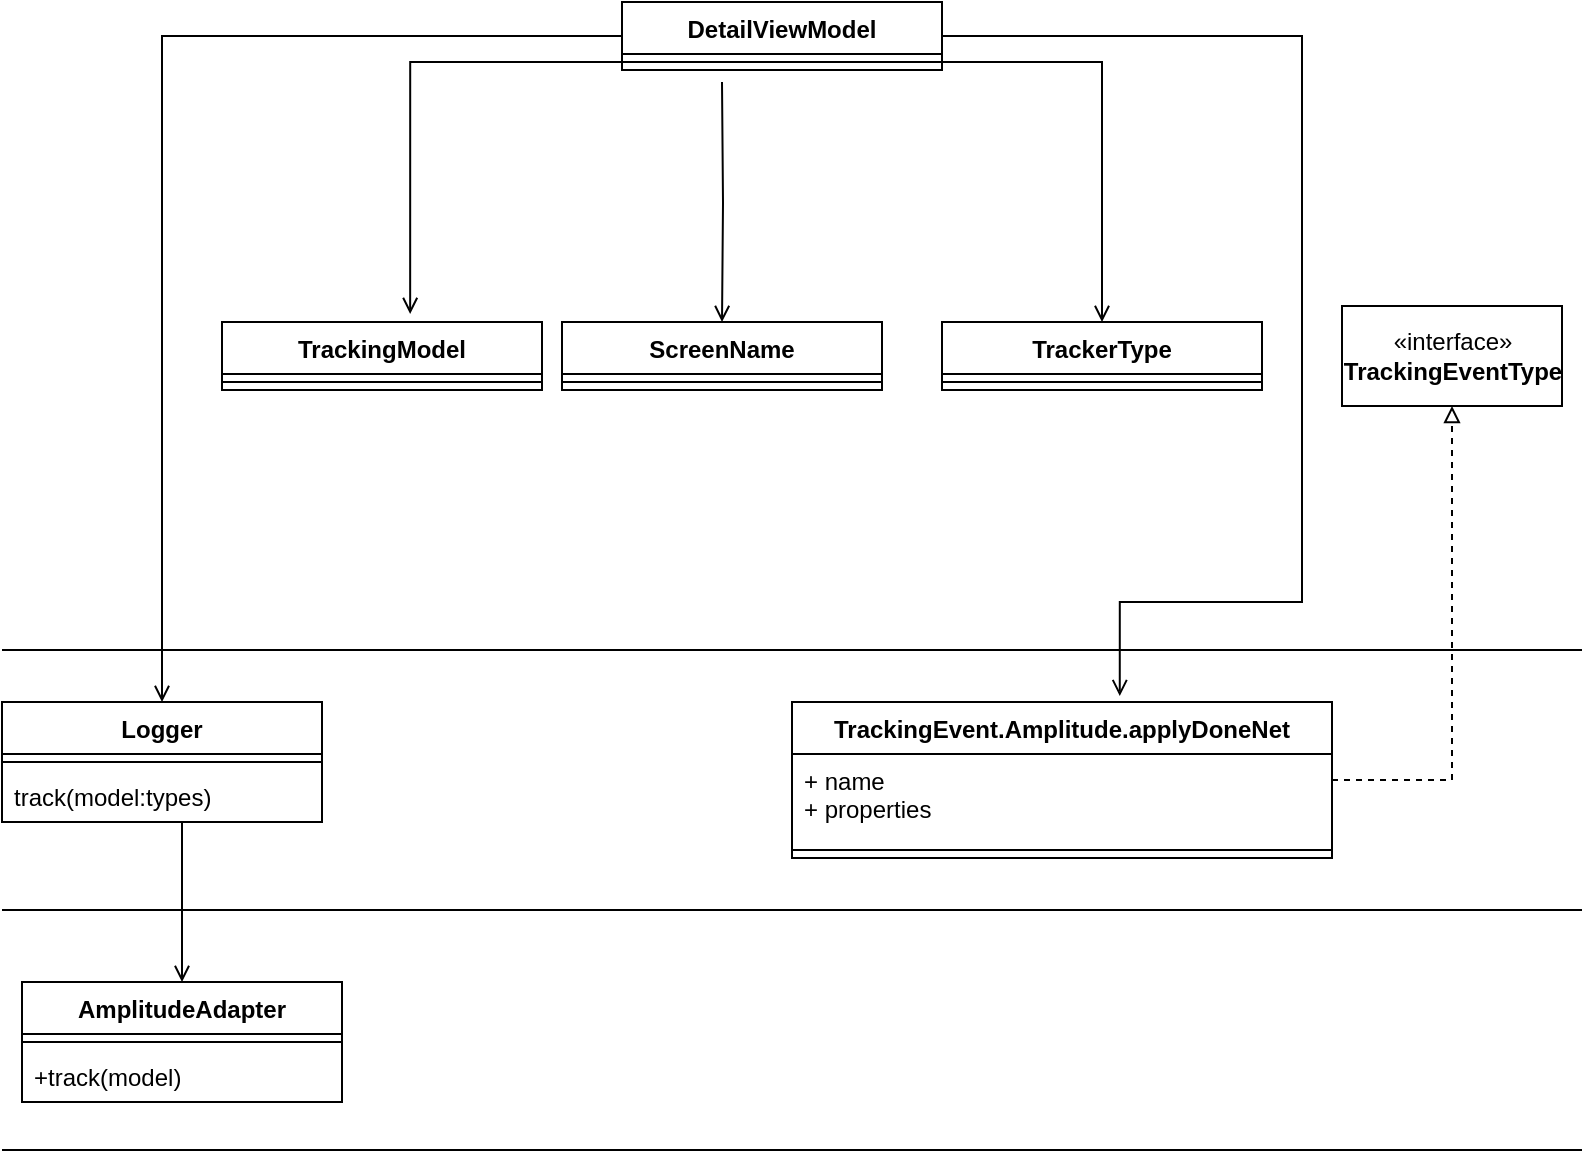 <mxfile version="16.4.2" type="github" pages="2">
  <diagram id="EHIDcn3dvRNnEy99S8y_" name="기존">
    <mxGraphModel dx="946" dy="614" grid="1" gridSize="10" guides="1" tooltips="1" connect="1" arrows="1" fold="1" page="1" pageScale="1" pageWidth="850" pageHeight="1100" math="0" shadow="0">
      <root>
        <mxCell id="0" />
        <mxCell id="1" parent="0" />
        <mxCell id="AaUBHb8ppkEpDW-rW8oc-4" value="Logger" style="swimlane;fontStyle=1;align=center;verticalAlign=top;childLayout=stackLayout;horizontal=1;startSize=26;horizontalStack=0;resizeParent=1;resizeParentMax=0;resizeLast=0;collapsible=1;marginBottom=0;" vertex="1" parent="1">
          <mxGeometry x="30" y="450" width="160" height="60" as="geometry" />
        </mxCell>
        <mxCell id="AaUBHb8ppkEpDW-rW8oc-6" value="" style="line;strokeWidth=1;fillColor=none;align=left;verticalAlign=middle;spacingTop=-1;spacingLeft=3;spacingRight=3;rotatable=0;labelPosition=right;points=[];portConstraint=eastwest;" vertex="1" parent="AaUBHb8ppkEpDW-rW8oc-4">
          <mxGeometry y="26" width="160" height="8" as="geometry" />
        </mxCell>
        <mxCell id="AaUBHb8ppkEpDW-rW8oc-7" value="track(model:types)" style="text;strokeColor=none;fillColor=none;align=left;verticalAlign=top;spacingLeft=4;spacingRight=4;overflow=hidden;rotatable=0;points=[[0,0.5],[1,0.5]];portConstraint=eastwest;" vertex="1" parent="AaUBHb8ppkEpDW-rW8oc-4">
          <mxGeometry y="34" width="160" height="26" as="geometry" />
        </mxCell>
        <mxCell id="AaUBHb8ppkEpDW-rW8oc-16" value="" style="line;strokeWidth=1;fillColor=none;align=left;verticalAlign=middle;spacingTop=-1;spacingLeft=3;spacingRight=3;rotatable=0;labelPosition=right;points=[];portConstraint=eastwest;" vertex="1" parent="1">
          <mxGeometry x="30" y="420" width="790" height="8" as="geometry" />
        </mxCell>
        <mxCell id="AaUBHb8ppkEpDW-rW8oc-17" value="" style="line;strokeWidth=1;fillColor=none;align=left;verticalAlign=middle;spacingTop=-1;spacingLeft=3;spacingRight=3;rotatable=0;labelPosition=right;points=[];portConstraint=eastwest;" vertex="1" parent="1">
          <mxGeometry x="30" y="550" width="790" height="8" as="geometry" />
        </mxCell>
        <mxCell id="AaUBHb8ppkEpDW-rW8oc-18" value="" style="line;strokeWidth=1;fillColor=none;align=left;verticalAlign=middle;spacingTop=-1;spacingLeft=3;spacingRight=3;rotatable=0;labelPosition=right;points=[];portConstraint=eastwest;" vertex="1" parent="1">
          <mxGeometry x="30" y="670" width="790" height="8" as="geometry" />
        </mxCell>
        <mxCell id="AaUBHb8ppkEpDW-rW8oc-23" value="ScreenName" style="swimlane;fontStyle=1;align=center;verticalAlign=top;childLayout=stackLayout;horizontal=1;startSize=26;horizontalStack=0;resizeParent=1;resizeParentMax=0;resizeLast=0;collapsible=1;marginBottom=0;" vertex="1" parent="1">
          <mxGeometry x="310" y="260" width="160" height="34" as="geometry" />
        </mxCell>
        <mxCell id="AaUBHb8ppkEpDW-rW8oc-25" value="" style="line;strokeWidth=1;fillColor=none;align=left;verticalAlign=middle;spacingTop=-1;spacingLeft=3;spacingRight=3;rotatable=0;labelPosition=right;points=[];portConstraint=eastwest;" vertex="1" parent="AaUBHb8ppkEpDW-rW8oc-23">
          <mxGeometry y="26" width="160" height="8" as="geometry" />
        </mxCell>
        <mxCell id="AaUBHb8ppkEpDW-rW8oc-47" style="edgeStyle=orthogonalEdgeStyle;rounded=0;orthogonalLoop=1;jettySize=auto;html=1;endArrow=open;endFill=0;exitX=1;exitY=1;exitDx=0;exitDy=0;" edge="1" parent="1" source="AaUBHb8ppkEpDW-rW8oc-27" target="AaUBHb8ppkEpDW-rW8oc-43">
          <mxGeometry relative="1" as="geometry">
            <Array as="points">
              <mxPoint x="500" y="130" />
              <mxPoint x="580" y="130" />
            </Array>
          </mxGeometry>
        </mxCell>
        <mxCell id="AaUBHb8ppkEpDW-rW8oc-48" style="edgeStyle=orthogonalEdgeStyle;rounded=0;orthogonalLoop=1;jettySize=auto;html=1;endArrow=open;endFill=0;startArrow=none;" edge="1" parent="1" source="AaUBHb8ppkEpDW-rW8oc-27" target="AaUBHb8ppkEpDW-rW8oc-4">
          <mxGeometry relative="1" as="geometry">
            <mxPoint x="110" y="277" as="sourcePoint" />
            <Array as="points">
              <mxPoint x="110" y="117" />
            </Array>
          </mxGeometry>
        </mxCell>
        <mxCell id="AaUBHb8ppkEpDW-rW8oc-27" value="DetailViewModel" style="swimlane;fontStyle=1;align=center;verticalAlign=top;childLayout=stackLayout;horizontal=1;startSize=26;horizontalStack=0;resizeParent=1;resizeParentMax=0;resizeLast=0;collapsible=1;marginBottom=0;" vertex="1" parent="1">
          <mxGeometry x="340" y="100" width="160" height="34" as="geometry" />
        </mxCell>
        <mxCell id="AaUBHb8ppkEpDW-rW8oc-29" value="" style="line;strokeWidth=1;fillColor=none;align=left;verticalAlign=middle;spacingTop=-1;spacingLeft=3;spacingRight=3;rotatable=0;labelPosition=right;points=[];portConstraint=eastwest;" vertex="1" parent="AaUBHb8ppkEpDW-rW8oc-27">
          <mxGeometry y="26" width="160" height="8" as="geometry" />
        </mxCell>
        <mxCell id="AaUBHb8ppkEpDW-rW8oc-38" style="edgeStyle=orthogonalEdgeStyle;rounded=0;orthogonalLoop=1;jettySize=auto;html=1;entryX=0.5;entryY=1;entryDx=0;entryDy=0;endArrow=block;endFill=0;dashed=1;" edge="1" parent="1" source="AaUBHb8ppkEpDW-rW8oc-31" target="AaUBHb8ppkEpDW-rW8oc-36">
          <mxGeometry relative="1" as="geometry" />
        </mxCell>
        <mxCell id="AaUBHb8ppkEpDW-rW8oc-31" value="TrackingEvent.Amplitude.applyDoneNet" style="swimlane;fontStyle=1;align=center;verticalAlign=top;childLayout=stackLayout;horizontal=1;startSize=26;horizontalStack=0;resizeParent=1;resizeParentMax=0;resizeLast=0;collapsible=1;marginBottom=0;" vertex="1" parent="1">
          <mxGeometry x="425" y="450" width="270" height="78" as="geometry">
            <mxRectangle x="380" y="440" width="260" height="26" as="alternateBounds" />
          </mxGeometry>
        </mxCell>
        <mxCell id="AaUBHb8ppkEpDW-rW8oc-32" value="+ name&#xa;+ properties" style="text;strokeColor=none;fillColor=none;align=left;verticalAlign=top;spacingLeft=4;spacingRight=4;overflow=hidden;rotatable=0;points=[[0,0.5],[1,0.5]];portConstraint=eastwest;" vertex="1" parent="AaUBHb8ppkEpDW-rW8oc-31">
          <mxGeometry y="26" width="270" height="44" as="geometry" />
        </mxCell>
        <mxCell id="AaUBHb8ppkEpDW-rW8oc-33" value="" style="line;strokeWidth=1;fillColor=none;align=left;verticalAlign=middle;spacingTop=-1;spacingLeft=3;spacingRight=3;rotatable=0;labelPosition=right;points=[];portConstraint=eastwest;" vertex="1" parent="AaUBHb8ppkEpDW-rW8oc-31">
          <mxGeometry y="70" width="270" height="8" as="geometry" />
        </mxCell>
        <mxCell id="AaUBHb8ppkEpDW-rW8oc-36" value="«interface»&lt;br&gt;&lt;span style=&quot;font-weight: 700&quot;&gt;TrackingEventType&lt;/span&gt;" style="html=1;" vertex="1" parent="1">
          <mxGeometry x="700" y="252" width="110" height="50" as="geometry" />
        </mxCell>
        <mxCell id="AaUBHb8ppkEpDW-rW8oc-39" style="edgeStyle=orthogonalEdgeStyle;rounded=0;orthogonalLoop=1;jettySize=auto;html=1;endArrow=open;endFill=0;exitX=0;exitY=0.5;exitDx=0;exitDy=0;entryX=0.588;entryY=-0.118;entryDx=0;entryDy=0;entryPerimeter=0;" edge="1" parent="1" source="AaUBHb8ppkEpDW-rW8oc-27" target="AaUBHb8ppkEpDW-rW8oc-8">
          <mxGeometry relative="1" as="geometry">
            <mxPoint x="345" y="177" as="sourcePoint" />
            <mxPoint x="300" y="210" as="targetPoint" />
            <Array as="points">
              <mxPoint x="340" y="130" />
              <mxPoint x="234" y="130" />
            </Array>
          </mxGeometry>
        </mxCell>
        <mxCell id="AaUBHb8ppkEpDW-rW8oc-40" style="edgeStyle=orthogonalEdgeStyle;rounded=0;orthogonalLoop=1;jettySize=auto;html=1;endArrow=open;endFill=0;" edge="1" parent="1" target="AaUBHb8ppkEpDW-rW8oc-23">
          <mxGeometry relative="1" as="geometry">
            <mxPoint x="390" y="140" as="sourcePoint" />
          </mxGeometry>
        </mxCell>
        <mxCell id="AaUBHb8ppkEpDW-rW8oc-41" style="edgeStyle=orthogonalEdgeStyle;rounded=0;orthogonalLoop=1;jettySize=auto;html=1;entryX=0.607;entryY=-0.038;entryDx=0;entryDy=0;entryPerimeter=0;endArrow=open;endFill=0;exitX=1;exitY=0.5;exitDx=0;exitDy=0;" edge="1" parent="1" source="AaUBHb8ppkEpDW-rW8oc-27" target="AaUBHb8ppkEpDW-rW8oc-31">
          <mxGeometry relative="1" as="geometry">
            <mxPoint x="505" y="169" as="sourcePoint" />
            <Array as="points">
              <mxPoint x="680" y="117" />
              <mxPoint x="680" y="400" />
              <mxPoint x="589" y="400" />
            </Array>
          </mxGeometry>
        </mxCell>
        <mxCell id="AaUBHb8ppkEpDW-rW8oc-43" value="TrackerType" style="swimlane;fontStyle=1;align=center;verticalAlign=top;childLayout=stackLayout;horizontal=1;startSize=26;horizontalStack=0;resizeParent=1;resizeParentMax=0;resizeLast=0;collapsible=1;marginBottom=0;" vertex="1" parent="1">
          <mxGeometry x="500" y="260" width="160" height="34" as="geometry" />
        </mxCell>
        <mxCell id="AaUBHb8ppkEpDW-rW8oc-45" value="" style="line;strokeWidth=1;fillColor=none;align=left;verticalAlign=middle;spacingTop=-1;spacingLeft=3;spacingRight=3;rotatable=0;labelPosition=right;points=[];portConstraint=eastwest;" vertex="1" parent="AaUBHb8ppkEpDW-rW8oc-43">
          <mxGeometry y="26" width="160" height="8" as="geometry" />
        </mxCell>
        <mxCell id="AaUBHb8ppkEpDW-rW8oc-49" value="AmplitudeAdapter" style="swimlane;fontStyle=1;align=center;verticalAlign=top;childLayout=stackLayout;horizontal=1;startSize=26;horizontalStack=0;resizeParent=1;resizeParentMax=0;resizeLast=0;collapsible=1;marginBottom=0;" vertex="1" parent="1">
          <mxGeometry x="40" y="590" width="160" height="60" as="geometry" />
        </mxCell>
        <mxCell id="AaUBHb8ppkEpDW-rW8oc-51" value="" style="line;strokeWidth=1;fillColor=none;align=left;verticalAlign=middle;spacingTop=-1;spacingLeft=3;spacingRight=3;rotatable=0;labelPosition=right;points=[];portConstraint=eastwest;" vertex="1" parent="AaUBHb8ppkEpDW-rW8oc-49">
          <mxGeometry y="26" width="160" height="8" as="geometry" />
        </mxCell>
        <mxCell id="AaUBHb8ppkEpDW-rW8oc-52" value="+track(model)" style="text;strokeColor=none;fillColor=none;align=left;verticalAlign=top;spacingLeft=4;spacingRight=4;overflow=hidden;rotatable=0;points=[[0,0.5],[1,0.5]];portConstraint=eastwest;" vertex="1" parent="AaUBHb8ppkEpDW-rW8oc-49">
          <mxGeometry y="34" width="160" height="26" as="geometry" />
        </mxCell>
        <mxCell id="AaUBHb8ppkEpDW-rW8oc-53" style="edgeStyle=orthogonalEdgeStyle;rounded=0;orthogonalLoop=1;jettySize=auto;html=1;entryX=0.5;entryY=0;entryDx=0;entryDy=0;endArrow=open;endFill=0;" edge="1" parent="1" source="AaUBHb8ppkEpDW-rW8oc-7" target="AaUBHb8ppkEpDW-rW8oc-49">
          <mxGeometry relative="1" as="geometry">
            <Array as="points">
              <mxPoint x="120" y="540" />
              <mxPoint x="120" y="540" />
            </Array>
          </mxGeometry>
        </mxCell>
        <mxCell id="AaUBHb8ppkEpDW-rW8oc-8" value="TrackingModel" style="swimlane;fontStyle=1;align=center;verticalAlign=top;childLayout=stackLayout;horizontal=1;startSize=26;horizontalStack=0;resizeParent=1;resizeParentMax=0;resizeLast=0;collapsible=1;marginBottom=0;" vertex="1" parent="1">
          <mxGeometry x="140" y="260" width="160" height="34" as="geometry" />
        </mxCell>
        <mxCell id="AaUBHb8ppkEpDW-rW8oc-10" value="" style="line;strokeWidth=1;fillColor=none;align=left;verticalAlign=middle;spacingTop=-1;spacingLeft=3;spacingRight=3;rotatable=0;labelPosition=right;points=[];portConstraint=eastwest;" vertex="1" parent="AaUBHb8ppkEpDW-rW8oc-8">
          <mxGeometry y="26" width="160" height="8" as="geometry" />
        </mxCell>
      </root>
    </mxGraphModel>
  </diagram>
  <diagram id="Y4jrMR2qrEIO1Jpn4bNN" name="변경">
    <mxGraphModel dx="1796" dy="614" grid="1" gridSize="10" guides="1" tooltips="1" connect="1" arrows="1" fold="1" page="1" pageScale="1" pageWidth="850" pageHeight="1100" math="0" shadow="0">
      <root>
        <mxCell id="KmKnW88E0VhbfAg1BoVY-0" />
        <mxCell id="KmKnW88E0VhbfAg1BoVY-1" parent="KmKnW88E0VhbfAg1BoVY-0" />
        <mxCell id="dTNlWitsgGI8YY_V3tl7-54" style="edgeStyle=orthogonalEdgeStyle;rounded=0;orthogonalLoop=1;jettySize=auto;html=1;exitX=0.75;exitY=0;exitDx=0;exitDy=0;endArrow=open;endFill=0;" edge="1" parent="KmKnW88E0VhbfAg1BoVY-1" source="dTNlWitsgGI8YY_V3tl7-0" target="dTNlWitsgGI8YY_V3tl7-31">
          <mxGeometry relative="1" as="geometry">
            <Array as="points">
              <mxPoint x="350" y="490" />
            </Array>
          </mxGeometry>
        </mxCell>
        <mxCell id="dTNlWitsgGI8YY_V3tl7-0" value="Logger" style="swimlane;fontStyle=1;align=center;verticalAlign=top;childLayout=stackLayout;horizontal=1;startSize=26;horizontalStack=0;resizeParent=1;resizeParentMax=0;resizeLast=0;collapsible=1;marginBottom=0;" vertex="1" parent="KmKnW88E0VhbfAg1BoVY-1">
          <mxGeometry x="270" y="490" width="160" height="60" as="geometry" />
        </mxCell>
        <mxCell id="dTNlWitsgGI8YY_V3tl7-1" value="" style="line;strokeWidth=1;fillColor=none;align=left;verticalAlign=middle;spacingTop=-1;spacingLeft=3;spacingRight=3;rotatable=0;labelPosition=right;points=[];portConstraint=eastwest;" vertex="1" parent="dTNlWitsgGI8YY_V3tl7-0">
          <mxGeometry y="26" width="160" height="8" as="geometry" />
        </mxCell>
        <mxCell id="dTNlWitsgGI8YY_V3tl7-2" value="track(eventFactory)" style="text;strokeColor=none;fillColor=none;align=left;verticalAlign=top;spacingLeft=4;spacingRight=4;overflow=hidden;rotatable=0;points=[[0,0.5],[1,0.5]];portConstraint=eastwest;" vertex="1" parent="dTNlWitsgGI8YY_V3tl7-0">
          <mxGeometry y="34" width="160" height="26" as="geometry" />
        </mxCell>
        <mxCell id="dTNlWitsgGI8YY_V3tl7-3" value="" style="line;strokeWidth=1;fillColor=none;align=left;verticalAlign=middle;spacingTop=-1;spacingLeft=3;spacingRight=3;rotatable=0;labelPosition=right;points=[];portConstraint=eastwest;" vertex="1" parent="KmKnW88E0VhbfAg1BoVY-1">
          <mxGeometry x="40" y="420" width="1240" height="8" as="geometry" />
        </mxCell>
        <mxCell id="dTNlWitsgGI8YY_V3tl7-4" value="" style="line;strokeWidth=1;fillColor=none;align=left;verticalAlign=middle;spacingTop=-1;spacingLeft=3;spacingRight=3;rotatable=0;labelPosition=right;points=[];portConstraint=eastwest;" vertex="1" parent="KmKnW88E0VhbfAg1BoVY-1">
          <mxGeometry x="40" y="670" width="1240" height="8" as="geometry" />
        </mxCell>
        <mxCell id="dTNlWitsgGI8YY_V3tl7-5" value="" style="line;strokeWidth=1;fillColor=none;align=left;verticalAlign=middle;spacingTop=-1;spacingLeft=3;spacingRight=3;rotatable=0;labelPosition=right;points=[];portConstraint=eastwest;" vertex="1" parent="KmKnW88E0VhbfAg1BoVY-1">
          <mxGeometry x="50" y="810" width="1220" height="8" as="geometry" />
        </mxCell>
        <mxCell id="dTNlWitsgGI8YY_V3tl7-6" value="ScreenName" style="swimlane;fontStyle=1;align=center;verticalAlign=top;childLayout=stackLayout;horizontal=1;startSize=26;horizontalStack=0;resizeParent=1;resizeParentMax=0;resizeLast=0;collapsible=1;marginBottom=0;" vertex="1" parent="KmKnW88E0VhbfAg1BoVY-1">
          <mxGeometry x="730" y="350" width="160" height="34" as="geometry" />
        </mxCell>
        <mxCell id="dTNlWitsgGI8YY_V3tl7-7" value="" style="line;strokeWidth=1;fillColor=none;align=left;verticalAlign=middle;spacingTop=-1;spacingLeft=3;spacingRight=3;rotatable=0;labelPosition=right;points=[];portConstraint=eastwest;" vertex="1" parent="dTNlWitsgGI8YY_V3tl7-6">
          <mxGeometry y="26" width="160" height="8" as="geometry" />
        </mxCell>
        <mxCell id="dTNlWitsgGI8YY_V3tl7-9" style="edgeStyle=orthogonalEdgeStyle;rounded=0;orthogonalLoop=1;jettySize=auto;html=1;endArrow=open;endFill=0;startArrow=none;" edge="1" parent="KmKnW88E0VhbfAg1BoVY-1" source="dTNlWitsgGI8YY_V3tl7-10" target="dTNlWitsgGI8YY_V3tl7-0">
          <mxGeometry relative="1" as="geometry">
            <mxPoint x="110" y="277" as="sourcePoint" />
            <Array as="points">
              <mxPoint x="210" y="167" />
              <mxPoint x="210" y="520" />
            </Array>
          </mxGeometry>
        </mxCell>
        <mxCell id="dTNlWitsgGI8YY_V3tl7-45" style="edgeStyle=orthogonalEdgeStyle;rounded=0;orthogonalLoop=1;jettySize=auto;html=1;entryX=0.5;entryY=0;entryDx=0;entryDy=0;endArrow=open;endFill=0;exitX=0;exitY=0.25;exitDx=0;exitDy=0;" edge="1" parent="KmKnW88E0VhbfAg1BoVY-1" source="dTNlWitsgGI8YY_V3tl7-10" target="dTNlWitsgGI8YY_V3tl7-40">
          <mxGeometry relative="1" as="geometry" />
        </mxCell>
        <mxCell id="dTNlWitsgGI8YY_V3tl7-58" style="edgeStyle=orthogonalEdgeStyle;rounded=0;orthogonalLoop=1;jettySize=auto;html=1;endArrow=open;endFill=0;" edge="1" parent="KmKnW88E0VhbfAg1BoVY-1" source="dTNlWitsgGI8YY_V3tl7-10" target="dTNlWitsgGI8YY_V3tl7-32">
          <mxGeometry relative="1" as="geometry" />
        </mxCell>
        <mxCell id="dTNlWitsgGI8YY_V3tl7-10" value="DetailViewModel" style="swimlane;fontStyle=1;align=center;verticalAlign=top;childLayout=stackLayout;horizontal=1;startSize=26;horizontalStack=0;resizeParent=1;resizeParentMax=0;resizeLast=0;collapsible=1;marginBottom=0;" vertex="1" parent="KmKnW88E0VhbfAg1BoVY-1">
          <mxGeometry x="280" y="150" width="160" height="34" as="geometry" />
        </mxCell>
        <mxCell id="dTNlWitsgGI8YY_V3tl7-11" value="" style="line;strokeWidth=1;fillColor=none;align=left;verticalAlign=middle;spacingTop=-1;spacingLeft=3;spacingRight=3;rotatable=0;labelPosition=right;points=[];portConstraint=eastwest;" vertex="1" parent="dTNlWitsgGI8YY_V3tl7-10">
          <mxGeometry y="26" width="160" height="8" as="geometry" />
        </mxCell>
        <mxCell id="dTNlWitsgGI8YY_V3tl7-12" style="edgeStyle=orthogonalEdgeStyle;rounded=0;orthogonalLoop=1;jettySize=auto;html=1;entryX=0.5;entryY=1;entryDx=0;entryDy=0;endArrow=block;endFill=0;dashed=1;" edge="1" parent="KmKnW88E0VhbfAg1BoVY-1" source="dTNlWitsgGI8YY_V3tl7-13" target="dTNlWitsgGI8YY_V3tl7-16">
          <mxGeometry relative="1" as="geometry" />
        </mxCell>
        <mxCell id="dTNlWitsgGI8YY_V3tl7-13" value="TrackingEvent.Amplitude.applyDoneNet" style="swimlane;fontStyle=1;align=center;verticalAlign=top;childLayout=stackLayout;horizontal=1;startSize=26;horizontalStack=0;resizeParent=1;resizeParentMax=0;resizeLast=0;collapsible=1;marginBottom=0;" vertex="1" parent="KmKnW88E0VhbfAg1BoVY-1">
          <mxGeometry x="830" y="450" width="270" height="78" as="geometry">
            <mxRectangle x="380" y="440" width="260" height="26" as="alternateBounds" />
          </mxGeometry>
        </mxCell>
        <mxCell id="dTNlWitsgGI8YY_V3tl7-14" value="+ name&#xa;+ properties" style="text;strokeColor=none;fillColor=none;align=left;verticalAlign=top;spacingLeft=4;spacingRight=4;overflow=hidden;rotatable=0;points=[[0,0.5],[1,0.5]];portConstraint=eastwest;" vertex="1" parent="dTNlWitsgGI8YY_V3tl7-13">
          <mxGeometry y="26" width="270" height="44" as="geometry" />
        </mxCell>
        <mxCell id="dTNlWitsgGI8YY_V3tl7-15" value="" style="line;strokeWidth=1;fillColor=none;align=left;verticalAlign=middle;spacingTop=-1;spacingLeft=3;spacingRight=3;rotatable=0;labelPosition=right;points=[];portConstraint=eastwest;" vertex="1" parent="dTNlWitsgGI8YY_V3tl7-13">
          <mxGeometry y="70" width="270" height="8" as="geometry" />
        </mxCell>
        <mxCell id="dTNlWitsgGI8YY_V3tl7-16" value="«interface»&lt;br&gt;&lt;span style=&quot;font-weight: 700&quot;&gt;TrackingEventType&lt;/span&gt;" style="html=1;" vertex="1" parent="KmKnW88E0VhbfAg1BoVY-1">
          <mxGeometry x="910" y="302" width="110" height="50" as="geometry" />
        </mxCell>
        <mxCell id="dTNlWitsgGI8YY_V3tl7-20" value="TrackerType" style="swimlane;fontStyle=1;align=center;verticalAlign=top;childLayout=stackLayout;horizontal=1;startSize=26;horizontalStack=0;resizeParent=1;resizeParentMax=0;resizeLast=0;collapsible=1;marginBottom=0;" vertex="1" parent="KmKnW88E0VhbfAg1BoVY-1">
          <mxGeometry x="730" y="302" width="160" height="34" as="geometry" />
        </mxCell>
        <mxCell id="dTNlWitsgGI8YY_V3tl7-21" value="" style="line;strokeWidth=1;fillColor=none;align=left;verticalAlign=middle;spacingTop=-1;spacingLeft=3;spacingRight=3;rotatable=0;labelPosition=right;points=[];portConstraint=eastwest;" vertex="1" parent="dTNlWitsgGI8YY_V3tl7-20">
          <mxGeometry y="26" width="160" height="8" as="geometry" />
        </mxCell>
        <mxCell id="dTNlWitsgGI8YY_V3tl7-22" value="AmplitudeAdapter" style="swimlane;fontStyle=1;align=center;verticalAlign=top;childLayout=stackLayout;horizontal=1;startSize=26;horizontalStack=0;resizeParent=1;resizeParentMax=0;resizeLast=0;collapsible=1;marginBottom=0;" vertex="1" parent="KmKnW88E0VhbfAg1BoVY-1">
          <mxGeometry x="100" y="710" width="160" height="60" as="geometry" />
        </mxCell>
        <mxCell id="dTNlWitsgGI8YY_V3tl7-23" value="" style="line;strokeWidth=1;fillColor=none;align=left;verticalAlign=middle;spacingTop=-1;spacingLeft=3;spacingRight=3;rotatable=0;labelPosition=right;points=[];portConstraint=eastwest;" vertex="1" parent="dTNlWitsgGI8YY_V3tl7-22">
          <mxGeometry y="26" width="160" height="8" as="geometry" />
        </mxCell>
        <mxCell id="dTNlWitsgGI8YY_V3tl7-24" value="+track(model)" style="text;strokeColor=none;fillColor=none;align=left;verticalAlign=top;spacingLeft=4;spacingRight=4;overflow=hidden;rotatable=0;points=[[0,0.5],[1,0.5]];portConstraint=eastwest;" vertex="1" parent="dTNlWitsgGI8YY_V3tl7-22">
          <mxGeometry y="34" width="160" height="26" as="geometry" />
        </mxCell>
        <mxCell id="dTNlWitsgGI8YY_V3tl7-52" value="" style="edgeStyle=orthogonalEdgeStyle;rounded=0;orthogonalLoop=1;jettySize=auto;html=1;dashed=1;endArrow=block;endFill=0;" edge="1" parent="KmKnW88E0VhbfAg1BoVY-1" source="dTNlWitsgGI8YY_V3tl7-30" target="dTNlWitsgGI8YY_V3tl7-31">
          <mxGeometry relative="1" as="geometry" />
        </mxCell>
        <mxCell id="dTNlWitsgGI8YY_V3tl7-30" value="«interface»&lt;br&gt;&lt;b&gt;ApplyDoneNetFactoryProtocol&lt;/b&gt;" style="html=1;" vertex="1" parent="KmKnW88E0VhbfAg1BoVY-1">
          <mxGeometry x="260" y="244" width="180" height="50" as="geometry" />
        </mxCell>
        <mxCell id="dTNlWitsgGI8YY_V3tl7-31" value="«interface»&lt;br&gt;&lt;b&gt;TrackingEventFactoryProtocol&lt;/b&gt;" style="html=1;" vertex="1" parent="KmKnW88E0VhbfAg1BoVY-1">
          <mxGeometry x="260" y="352" width="180" height="50" as="geometry" />
        </mxCell>
        <mxCell id="dTNlWitsgGI8YY_V3tl7-32" value="ApplyDoneNetEventDependency" style="swimlane;fontStyle=1;align=center;verticalAlign=top;childLayout=stackLayout;horizontal=1;startSize=26;horizontalStack=0;resizeParent=1;resizeParentMax=0;resizeLast=0;collapsible=1;marginBottom=0;" vertex="1" parent="KmKnW88E0VhbfAg1BoVY-1">
          <mxGeometry x="500" y="252" width="220" height="34" as="geometry" />
        </mxCell>
        <mxCell id="dTNlWitsgGI8YY_V3tl7-34" value="" style="line;strokeWidth=1;fillColor=none;align=left;verticalAlign=middle;spacingTop=-1;spacingLeft=3;spacingRight=3;rotatable=0;labelPosition=right;points=[];portConstraint=eastwest;" vertex="1" parent="dTNlWitsgGI8YY_V3tl7-32">
          <mxGeometry y="26" width="220" height="8" as="geometry" />
        </mxCell>
        <mxCell id="dTNlWitsgGI8YY_V3tl7-49" style="edgeStyle=orthogonalEdgeStyle;rounded=0;orthogonalLoop=1;jettySize=auto;html=1;dashed=1;endArrow=block;endFill=0;" edge="1" parent="KmKnW88E0VhbfAg1BoVY-1" source="dTNlWitsgGI8YY_V3tl7-36" target="dTNlWitsgGI8YY_V3tl7-30">
          <mxGeometry relative="1" as="geometry">
            <mxPoint x="290" y="300" as="targetPoint" />
            <Array as="points">
              <mxPoint x="580" y="300" />
              <mxPoint x="470" y="300" />
              <mxPoint x="470" y="270" />
            </Array>
          </mxGeometry>
        </mxCell>
        <mxCell id="dTNlWitsgGI8YY_V3tl7-55" style="edgeStyle=orthogonalEdgeStyle;rounded=0;orthogonalLoop=1;jettySize=auto;html=1;endArrow=open;endFill=0;entryX=0;entryY=0.5;entryDx=0;entryDy=0;" edge="1" parent="KmKnW88E0VhbfAg1BoVY-1" source="dTNlWitsgGI8YY_V3tl7-36" target="dTNlWitsgGI8YY_V3tl7-6">
          <mxGeometry relative="1" as="geometry">
            <mxPoint x="460" y="300" as="targetPoint" />
            <Array as="points">
              <mxPoint x="700" y="367" />
            </Array>
          </mxGeometry>
        </mxCell>
        <mxCell id="dTNlWitsgGI8YY_V3tl7-77" style="edgeStyle=orthogonalEdgeStyle;rounded=0;orthogonalLoop=1;jettySize=auto;html=1;entryX=0.5;entryY=1;entryDx=0;entryDy=0;endArrow=open;endFill=0;" edge="1" parent="KmKnW88E0VhbfAg1BoVY-1" source="dTNlWitsgGI8YY_V3tl7-36" target="dTNlWitsgGI8YY_V3tl7-32">
          <mxGeometry relative="1" as="geometry">
            <Array as="points">
              <mxPoint x="610" y="420" />
              <mxPoint x="610" y="420" />
            </Array>
          </mxGeometry>
        </mxCell>
        <mxCell id="dTNlWitsgGI8YY_V3tl7-78" style="edgeStyle=orthogonalEdgeStyle;rounded=0;orthogonalLoop=1;jettySize=auto;html=1;entryX=0;entryY=0.25;entryDx=0;entryDy=0;endArrow=open;endFill=0;" edge="1" parent="KmKnW88E0VhbfAg1BoVY-1" source="dTNlWitsgGI8YY_V3tl7-36" target="dTNlWitsgGI8YY_V3tl7-20">
          <mxGeometry relative="1" as="geometry">
            <Array as="points">
              <mxPoint x="680" y="311" />
            </Array>
          </mxGeometry>
        </mxCell>
        <mxCell id="dTNlWitsgGI8YY_V3tl7-36" value="ApplyDoneNetFactory" style="swimlane;fontStyle=1;align=center;verticalAlign=top;childLayout=stackLayout;horizontal=1;startSize=26;horizontalStack=0;resizeParent=1;resizeParentMax=0;resizeLast=0;collapsible=1;marginBottom=0;" vertex="1" parent="KmKnW88E0VhbfAg1BoVY-1">
          <mxGeometry x="560" y="490" width="170" height="130" as="geometry" />
        </mxCell>
        <mxCell id="dTNlWitsgGI8YY_V3tl7-37" value="+ supportedTrackers" style="text;strokeColor=none;fillColor=none;align=left;verticalAlign=top;spacingLeft=4;spacingRight=4;overflow=hidden;rotatable=0;points=[[0,0.5],[1,0.5]];portConstraint=eastwest;" vertex="1" parent="dTNlWitsgGI8YY_V3tl7-36">
          <mxGeometry y="26" width="170" height="26" as="geometry" />
        </mxCell>
        <mxCell id="dTNlWitsgGI8YY_V3tl7-38" value="" style="line;strokeWidth=1;fillColor=none;align=left;verticalAlign=middle;spacingTop=-1;spacingLeft=3;spacingRight=3;rotatable=0;labelPosition=right;points=[];portConstraint=eastwest;" vertex="1" parent="dTNlWitsgGI8YY_V3tl7-36">
          <mxGeometry y="52" width="170" height="8" as="geometry" />
        </mxCell>
        <mxCell id="dTNlWitsgGI8YY_V3tl7-39" value="+ setDependency()&#xa;+ screnName(trackerType)&#xa;+ event(trackerType)" style="text;strokeColor=none;fillColor=none;align=left;verticalAlign=top;spacingLeft=4;spacingRight=4;overflow=hidden;rotatable=0;points=[[0,0.5],[1,0.5]];portConstraint=eastwest;" vertex="1" parent="dTNlWitsgGI8YY_V3tl7-36">
          <mxGeometry y="60" width="170" height="70" as="geometry" />
        </mxCell>
        <mxCell id="dTNlWitsgGI8YY_V3tl7-40" value="«interface»&lt;br&gt;&lt;b&gt;DependencyInjectable&lt;/b&gt;" style="html=1;" vertex="1" parent="KmKnW88E0VhbfAg1BoVY-1">
          <mxGeometry x="50" y="244" width="140" height="50" as="geometry" />
        </mxCell>
        <mxCell id="dTNlWitsgGI8YY_V3tl7-95" style="edgeStyle=orthogonalEdgeStyle;rounded=0;orthogonalLoop=1;jettySize=auto;html=1;entryX=0;entryY=0.5;entryDx=0;entryDy=0;dashed=1;endArrow=block;endFill=0;" edge="1" parent="KmKnW88E0VhbfAg1BoVY-1" source="dTNlWitsgGI8YY_V3tl7-41" target="dTNlWitsgGI8YY_V3tl7-40">
          <mxGeometry relative="1" as="geometry" />
        </mxCell>
        <mxCell id="dTNlWitsgGI8YY_V3tl7-41" value="DetailTrackingEventFactoryInjector&#xa;" style="swimlane;fontStyle=1;align=center;verticalAlign=top;childLayout=stackLayout;horizontal=1;startSize=26;horizontalStack=0;resizeParent=1;resizeParentMax=0;resizeLast=0;collapsible=1;marginBottom=0;" vertex="1" parent="KmKnW88E0VhbfAg1BoVY-1">
          <mxGeometry x="-250" y="239" width="210" height="60" as="geometry" />
        </mxCell>
        <mxCell id="dTNlWitsgGI8YY_V3tl7-43" value="" style="line;strokeWidth=1;fillColor=none;align=left;verticalAlign=middle;spacingTop=-1;spacingLeft=3;spacingRight=3;rotatable=0;labelPosition=right;points=[];portConstraint=eastwest;" vertex="1" parent="dTNlWitsgGI8YY_V3tl7-41">
          <mxGeometry y="26" width="210" height="8" as="geometry" />
        </mxCell>
        <mxCell id="dTNlWitsgGI8YY_V3tl7-44" value="+ resolve(type)" style="text;strokeColor=none;fillColor=none;align=left;verticalAlign=top;spacingLeft=4;spacingRight=4;overflow=hidden;rotatable=0;points=[[0,0.5],[1,0.5]];portConstraint=eastwest;" vertex="1" parent="dTNlWitsgGI8YY_V3tl7-41">
          <mxGeometry y="34" width="210" height="26" as="geometry" />
        </mxCell>
        <mxCell id="dTNlWitsgGI8YY_V3tl7-51" style="edgeStyle=orthogonalEdgeStyle;rounded=0;orthogonalLoop=1;jettySize=auto;html=1;entryX=0.5;entryY=0;entryDx=0;entryDy=0;endArrow=open;endFill=0;" edge="1" parent="KmKnW88E0VhbfAg1BoVY-1" source="dTNlWitsgGI8YY_V3tl7-11" target="dTNlWitsgGI8YY_V3tl7-30">
          <mxGeometry relative="1" as="geometry">
            <Array as="points">
              <mxPoint x="350" y="210" />
              <mxPoint x="350" y="210" />
            </Array>
          </mxGeometry>
        </mxCell>
        <mxCell id="dTNlWitsgGI8YY_V3tl7-72" style="edgeStyle=orthogonalEdgeStyle;rounded=0;orthogonalLoop=1;jettySize=auto;html=1;dashed=1;endArrow=block;endFill=0;" edge="1" parent="KmKnW88E0VhbfAg1BoVY-1" source="dTNlWitsgGI8YY_V3tl7-65" target="dTNlWitsgGI8YY_V3tl7-16">
          <mxGeometry relative="1" as="geometry">
            <Array as="points">
              <mxPoint x="1141" y="310" />
            </Array>
          </mxGeometry>
        </mxCell>
        <mxCell id="dTNlWitsgGI8YY_V3tl7-71" style="edgeStyle=orthogonalEdgeStyle;rounded=0;orthogonalLoop=1;jettySize=auto;html=1;dashed=1;endArrow=block;endFill=0;" edge="1" parent="KmKnW88E0VhbfAg1BoVY-1" source="dTNlWitsgGI8YY_V3tl7-68" target="dTNlWitsgGI8YY_V3tl7-16">
          <mxGeometry relative="1" as="geometry">
            <Array as="points">
              <mxPoint x="1045" y="340" />
            </Array>
          </mxGeometry>
        </mxCell>
        <mxCell id="dTNlWitsgGI8YY_V3tl7-68" value="Facebook.ApplyDoneNet" style="swimlane;fontStyle=1;align=center;verticalAlign=top;childLayout=stackLayout;horizontal=1;startSize=26;horizontalStack=0;resizeParent=1;resizeParentMax=0;resizeLast=0;collapsible=1;marginBottom=0;" vertex="1" parent="KmKnW88E0VhbfAg1BoVY-1">
          <mxGeometry x="910" y="490" width="270" height="78" as="geometry">
            <mxRectangle x="380" y="440" width="260" height="26" as="alternateBounds" />
          </mxGeometry>
        </mxCell>
        <mxCell id="dTNlWitsgGI8YY_V3tl7-69" value="+ name&#xa;+ properties" style="text;strokeColor=none;fillColor=none;align=left;verticalAlign=top;spacingLeft=4;spacingRight=4;overflow=hidden;rotatable=0;points=[[0,0.5],[1,0.5]];portConstraint=eastwest;" vertex="1" parent="dTNlWitsgGI8YY_V3tl7-68">
          <mxGeometry y="26" width="270" height="44" as="geometry" />
        </mxCell>
        <mxCell id="dTNlWitsgGI8YY_V3tl7-70" value="" style="line;strokeWidth=1;fillColor=none;align=left;verticalAlign=middle;spacingTop=-1;spacingLeft=3;spacingRight=3;rotatable=0;labelPosition=right;points=[];portConstraint=eastwest;" vertex="1" parent="dTNlWitsgGI8YY_V3tl7-68">
          <mxGeometry y="70" width="270" height="8" as="geometry" />
        </mxCell>
        <mxCell id="dTNlWitsgGI8YY_V3tl7-65" value="AppsFlyer.ApplyDoneNet" style="swimlane;fontStyle=1;align=center;verticalAlign=top;childLayout=stackLayout;horizontal=1;startSize=26;horizontalStack=0;resizeParent=1;resizeParentMax=0;resizeLast=0;collapsible=1;marginBottom=0;" vertex="1" parent="KmKnW88E0VhbfAg1BoVY-1">
          <mxGeometry x="1006" y="540" width="270" height="78" as="geometry">
            <mxRectangle x="380" y="440" width="260" height="26" as="alternateBounds" />
          </mxGeometry>
        </mxCell>
        <mxCell id="dTNlWitsgGI8YY_V3tl7-66" value="+ name&#xa;+ properties" style="text;strokeColor=none;fillColor=none;align=left;verticalAlign=top;spacingLeft=4;spacingRight=4;overflow=hidden;rotatable=0;points=[[0,0.5],[1,0.5]];portConstraint=eastwest;" vertex="1" parent="dTNlWitsgGI8YY_V3tl7-65">
          <mxGeometry y="26" width="270" height="44" as="geometry" />
        </mxCell>
        <mxCell id="dTNlWitsgGI8YY_V3tl7-67" value="" style="line;strokeWidth=1;fillColor=none;align=left;verticalAlign=middle;spacingTop=-1;spacingLeft=3;spacingRight=3;rotatable=0;labelPosition=right;points=[];portConstraint=eastwest;" vertex="1" parent="dTNlWitsgGI8YY_V3tl7-65">
          <mxGeometry y="70" width="270" height="8" as="geometry" />
        </mxCell>
        <mxCell id="dTNlWitsgGI8YY_V3tl7-74" style="edgeStyle=orthogonalEdgeStyle;rounded=0;orthogonalLoop=1;jettySize=auto;html=1;entryX=0;entryY=0.5;entryDx=0;entryDy=0;endArrow=open;endFill=0;" edge="1" parent="KmKnW88E0VhbfAg1BoVY-1" source="dTNlWitsgGI8YY_V3tl7-37" target="dTNlWitsgGI8YY_V3tl7-14">
          <mxGeometry relative="1" as="geometry">
            <Array as="points">
              <mxPoint x="640" y="500" />
              <mxPoint x="775" y="500" />
              <mxPoint x="775" y="498" />
            </Array>
          </mxGeometry>
        </mxCell>
        <mxCell id="dTNlWitsgGI8YY_V3tl7-75" style="edgeStyle=orthogonalEdgeStyle;rounded=0;orthogonalLoop=1;jettySize=auto;html=1;endArrow=open;endFill=0;" edge="1" parent="KmKnW88E0VhbfAg1BoVY-1" source="dTNlWitsgGI8YY_V3tl7-39" target="dTNlWitsgGI8YY_V3tl7-69">
          <mxGeometry relative="1" as="geometry">
            <Array as="points">
              <mxPoint x="640" y="540" />
              <mxPoint x="815" y="540" />
              <mxPoint x="815" y="538" />
            </Array>
          </mxGeometry>
        </mxCell>
        <mxCell id="dTNlWitsgGI8YY_V3tl7-76" style="edgeStyle=orthogonalEdgeStyle;rounded=0;orthogonalLoop=1;jettySize=auto;html=1;endArrow=open;endFill=0;" edge="1" parent="KmKnW88E0VhbfAg1BoVY-1" source="dTNlWitsgGI8YY_V3tl7-39" target="dTNlWitsgGI8YY_V3tl7-66">
          <mxGeometry relative="1" as="geometry" />
        </mxCell>
        <mxCell id="dTNlWitsgGI8YY_V3tl7-80" value="FacebookAdapter" style="swimlane;fontStyle=1;align=center;verticalAlign=top;childLayout=stackLayout;horizontal=1;startSize=26;horizontalStack=0;resizeParent=1;resizeParentMax=0;resizeLast=0;collapsible=1;marginBottom=0;" vertex="1" parent="KmKnW88E0VhbfAg1BoVY-1">
          <mxGeometry x="270" y="710" width="160" height="60" as="geometry" />
        </mxCell>
        <mxCell id="dTNlWitsgGI8YY_V3tl7-81" value="" style="line;strokeWidth=1;fillColor=none;align=left;verticalAlign=middle;spacingTop=-1;spacingLeft=3;spacingRight=3;rotatable=0;labelPosition=right;points=[];portConstraint=eastwest;" vertex="1" parent="dTNlWitsgGI8YY_V3tl7-80">
          <mxGeometry y="26" width="160" height="8" as="geometry" />
        </mxCell>
        <mxCell id="dTNlWitsgGI8YY_V3tl7-82" value="+track(model)" style="text;strokeColor=none;fillColor=none;align=left;verticalAlign=top;spacingLeft=4;spacingRight=4;overflow=hidden;rotatable=0;points=[[0,0.5],[1,0.5]];portConstraint=eastwest;" vertex="1" parent="dTNlWitsgGI8YY_V3tl7-80">
          <mxGeometry y="34" width="160" height="26" as="geometry" />
        </mxCell>
        <mxCell id="dTNlWitsgGI8YY_V3tl7-87" value="AppsFlyerAdapter" style="swimlane;fontStyle=1;align=center;verticalAlign=top;childLayout=stackLayout;horizontal=1;startSize=26;horizontalStack=0;resizeParent=1;resizeParentMax=0;resizeLast=0;collapsible=1;marginBottom=0;" vertex="1" parent="KmKnW88E0VhbfAg1BoVY-1">
          <mxGeometry x="440" y="710" width="160" height="60" as="geometry" />
        </mxCell>
        <mxCell id="dTNlWitsgGI8YY_V3tl7-88" value="" style="line;strokeWidth=1;fillColor=none;align=left;verticalAlign=middle;spacingTop=-1;spacingLeft=3;spacingRight=3;rotatable=0;labelPosition=right;points=[];portConstraint=eastwest;" vertex="1" parent="dTNlWitsgGI8YY_V3tl7-87">
          <mxGeometry y="26" width="160" height="8" as="geometry" />
        </mxCell>
        <mxCell id="dTNlWitsgGI8YY_V3tl7-89" value="+track(model)" style="text;strokeColor=none;fillColor=none;align=left;verticalAlign=top;spacingLeft=4;spacingRight=4;overflow=hidden;rotatable=0;points=[[0,0.5],[1,0.5]];portConstraint=eastwest;" vertex="1" parent="dTNlWitsgGI8YY_V3tl7-87">
          <mxGeometry y="34" width="160" height="26" as="geometry" />
        </mxCell>
        <mxCell id="dTNlWitsgGI8YY_V3tl7-90" style="edgeStyle=orthogonalEdgeStyle;rounded=0;orthogonalLoop=1;jettySize=auto;html=1;endArrow=open;endFill=0;entryX=0.5;entryY=0;entryDx=0;entryDy=0;" edge="1" parent="KmKnW88E0VhbfAg1BoVY-1" source="dTNlWitsgGI8YY_V3tl7-2" target="dTNlWitsgGI8YY_V3tl7-22">
          <mxGeometry relative="1" as="geometry">
            <mxPoint x="220" y="600" as="targetPoint" />
          </mxGeometry>
        </mxCell>
        <mxCell id="dTNlWitsgGI8YY_V3tl7-92" style="edgeStyle=orthogonalEdgeStyle;rounded=0;orthogonalLoop=1;jettySize=auto;html=1;endArrow=open;endFill=0;" edge="1" parent="KmKnW88E0VhbfAg1BoVY-1" source="dTNlWitsgGI8YY_V3tl7-2" target="dTNlWitsgGI8YY_V3tl7-80">
          <mxGeometry relative="1" as="geometry">
            <Array as="points">
              <mxPoint x="350" y="550" />
              <mxPoint x="350" y="550" />
            </Array>
          </mxGeometry>
        </mxCell>
        <mxCell id="dTNlWitsgGI8YY_V3tl7-93" style="edgeStyle=orthogonalEdgeStyle;rounded=0;orthogonalLoop=1;jettySize=auto;html=1;endArrow=open;endFill=0;" edge="1" parent="KmKnW88E0VhbfAg1BoVY-1" source="dTNlWitsgGI8YY_V3tl7-2" target="dTNlWitsgGI8YY_V3tl7-87">
          <mxGeometry relative="1" as="geometry" />
        </mxCell>
        <mxCell id="dTNlWitsgGI8YY_V3tl7-96" style="edgeStyle=orthogonalEdgeStyle;rounded=0;orthogonalLoop=1;jettySize=auto;html=1;endArrow=open;endFill=0;entryX=0.25;entryY=1;entryDx=0;entryDy=0;" edge="1" parent="KmKnW88E0VhbfAg1BoVY-1" source="dTNlWitsgGI8YY_V3tl7-44" target="dTNlWitsgGI8YY_V3tl7-30">
          <mxGeometry relative="1" as="geometry">
            <mxPoint x="300" y="300" as="targetPoint" />
            <Array as="points">
              <mxPoint x="-145" y="320" />
              <mxPoint x="305" y="320" />
            </Array>
          </mxGeometry>
        </mxCell>
        <mxCell id="-MyhP_o9J0hqWoH8b7Px-1" value="" style="line;strokeWidth=2;direction=south;html=1;" vertex="1" parent="KmKnW88E0VhbfAg1BoVY-1">
          <mxGeometry x="30" y="120" width="10" height="740" as="geometry" />
        </mxCell>
      </root>
    </mxGraphModel>
  </diagram>
</mxfile>
